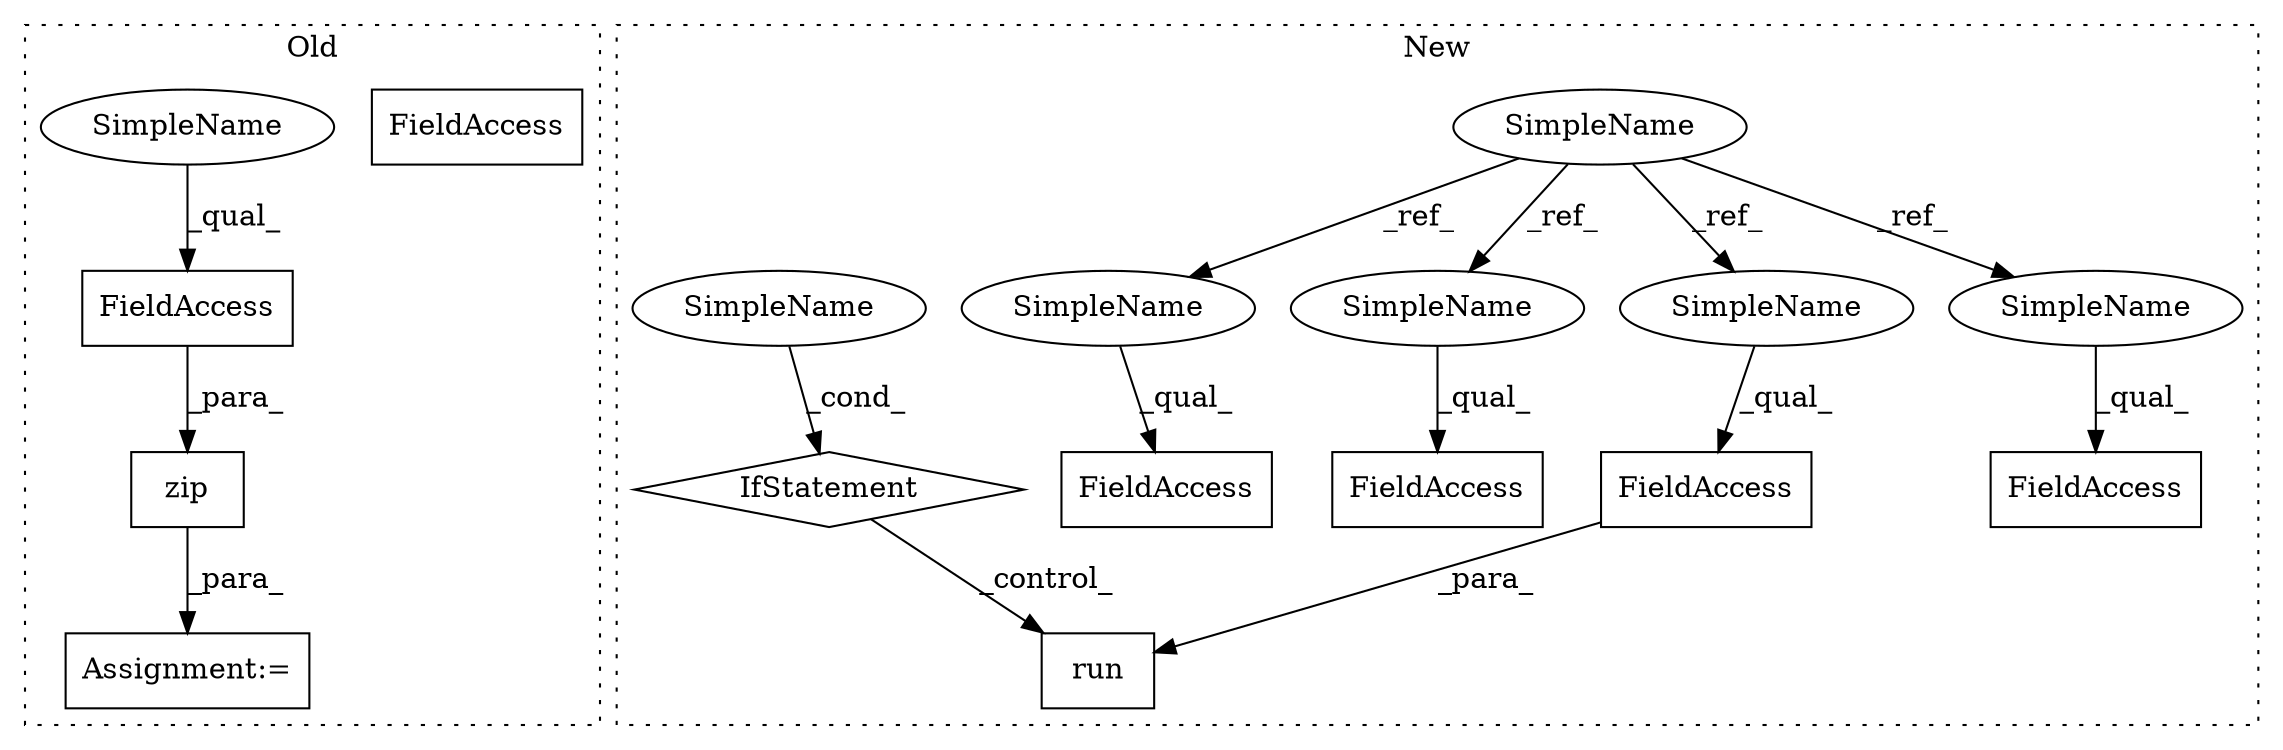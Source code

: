 digraph G {
subgraph cluster0 {
1 [label="zip" a="32" s="22891,22912" l="4,1" shape="box"];
3 [label="Assignment:=" a="7" s="22809,22913" l="69,2" shape="box"];
4 [label="FieldAccess" a="22" s="22895" l="12" shape="box"];
9 [label="FieldAccess" a="22" s="20963" l="11" shape="box"];
17 [label="SimpleName" a="42" s="22895" l="4" shape="ellipse"];
label = "Old";
style="dotted";
}
subgraph cluster1 {
2 [label="run" a="32" s="18470,18498" l="4,1" shape="box"];
5 [label="FieldAccess" a="22" s="18474" l="24" shape="box"];
6 [label="SimpleName" a="42" s="17952" l="4" shape="ellipse"];
7 [label="FieldAccess" a="22" s="18401" l="17" shape="box"];
8 [label="FieldAccess" a="22" s="18429" l="20" shape="box"];
10 [label="FieldAccess" a="22" s="18516" l="23" shape="box"];
11 [label="IfStatement" a="25" s="18396,18455" l="4,2" shape="diamond"];
12 [label="SimpleName" a="42" s="" l="" shape="ellipse"];
13 [label="SimpleName" a="42" s="18429" l="4" shape="ellipse"];
14 [label="SimpleName" a="42" s="18516" l="4" shape="ellipse"];
15 [label="SimpleName" a="42" s="18474" l="4" shape="ellipse"];
16 [label="SimpleName" a="42" s="18401" l="4" shape="ellipse"];
label = "New";
style="dotted";
}
1 -> 3 [label="_para_"];
4 -> 1 [label="_para_"];
5 -> 2 [label="_para_"];
6 -> 13 [label="_ref_"];
6 -> 14 [label="_ref_"];
6 -> 16 [label="_ref_"];
6 -> 15 [label="_ref_"];
11 -> 2 [label="_control_"];
12 -> 11 [label="_cond_"];
13 -> 8 [label="_qual_"];
14 -> 10 [label="_qual_"];
15 -> 5 [label="_qual_"];
16 -> 7 [label="_qual_"];
17 -> 4 [label="_qual_"];
}